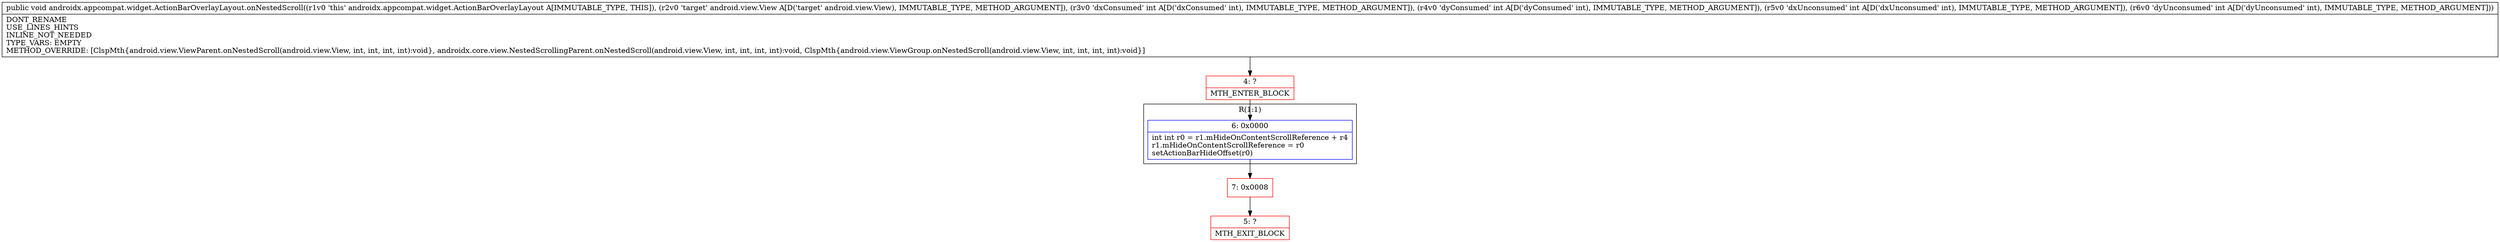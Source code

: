 digraph "CFG forandroidx.appcompat.widget.ActionBarOverlayLayout.onNestedScroll(Landroid\/view\/View;IIII)V" {
subgraph cluster_Region_1325042046 {
label = "R(1:1)";
node [shape=record,color=blue];
Node_6 [shape=record,label="{6\:\ 0x0000|int int r0 = r1.mHideOnContentScrollReference + r4\lr1.mHideOnContentScrollReference = r0\lsetActionBarHideOffset(r0)\l}"];
}
Node_4 [shape=record,color=red,label="{4\:\ ?|MTH_ENTER_BLOCK\l}"];
Node_7 [shape=record,color=red,label="{7\:\ 0x0008}"];
Node_5 [shape=record,color=red,label="{5\:\ ?|MTH_EXIT_BLOCK\l}"];
MethodNode[shape=record,label="{public void androidx.appcompat.widget.ActionBarOverlayLayout.onNestedScroll((r1v0 'this' androidx.appcompat.widget.ActionBarOverlayLayout A[IMMUTABLE_TYPE, THIS]), (r2v0 'target' android.view.View A[D('target' android.view.View), IMMUTABLE_TYPE, METHOD_ARGUMENT]), (r3v0 'dxConsumed' int A[D('dxConsumed' int), IMMUTABLE_TYPE, METHOD_ARGUMENT]), (r4v0 'dyConsumed' int A[D('dyConsumed' int), IMMUTABLE_TYPE, METHOD_ARGUMENT]), (r5v0 'dxUnconsumed' int A[D('dxUnconsumed' int), IMMUTABLE_TYPE, METHOD_ARGUMENT]), (r6v0 'dyUnconsumed' int A[D('dyUnconsumed' int), IMMUTABLE_TYPE, METHOD_ARGUMENT]))  | DONT_RENAME\lUSE_LINES_HINTS\lINLINE_NOT_NEEDED\lTYPE_VARS: EMPTY\lMETHOD_OVERRIDE: [ClspMth\{android.view.ViewParent.onNestedScroll(android.view.View, int, int, int, int):void\}, androidx.core.view.NestedScrollingParent.onNestedScroll(android.view.View, int, int, int, int):void, ClspMth\{android.view.ViewGroup.onNestedScroll(android.view.View, int, int, int, int):void\}]\l}"];
MethodNode -> Node_4;Node_6 -> Node_7;
Node_4 -> Node_6;
Node_7 -> Node_5;
}

